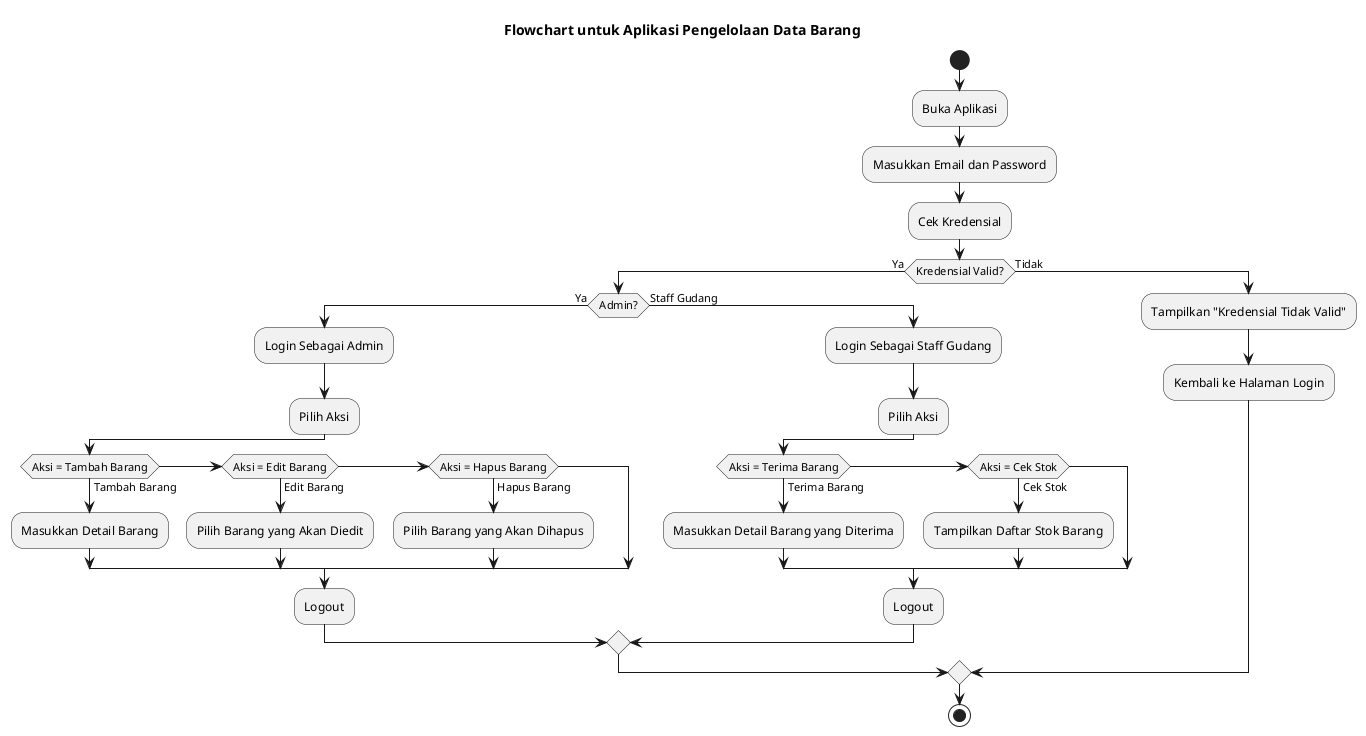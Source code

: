 @startuml pengelolaan_data_barang
title Flowchart untuk Aplikasi Pengelolaan Data Barang

start

:Buka Aplikasi;

:Masukkan Email dan Password;

:Cek Kredensial;

if (Kredensial Valid?) then (Ya)
    if (Admin?) then (Ya)
        :Login Sebagai Admin;
        :Pilih Aksi;
        if (Aksi = Tambah Barang) then (Tambah Barang)
            :Masukkan Detail Barang;
        elseif (Aksi = Edit Barang) then (Edit Barang)
            :Pilih Barang yang Akan Diedit;
        elseif (Aksi = Hapus Barang) then (Hapus Barang)
            :Pilih Barang yang Akan Dihapus;
        endif
        :Logout;
    else (Staff Gudang)
        :Login Sebagai Staff Gudang;
        :Pilih Aksi;
        if (Aksi = Terima Barang) then (Terima Barang)
            :Masukkan Detail Barang yang Diterima;
        elseif (Aksi = Cek Stok) then (Cek Stok)
            :Tampilkan Daftar Stok Barang;
        endif
        :Logout;
    endif
else (Tidak)
    :Tampilkan "Kredensial Tidak Valid";
    :Kembali ke Halaman Login;
endif

stop

@enduml
